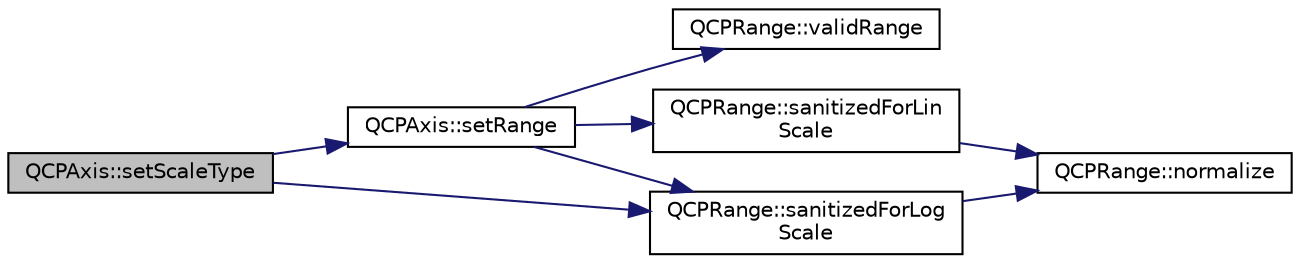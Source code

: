 digraph "QCPAxis::setScaleType"
{
  edge [fontname="Helvetica",fontsize="10",labelfontname="Helvetica",labelfontsize="10"];
  node [fontname="Helvetica",fontsize="10",shape=record];
  rankdir="LR";
  Node728 [label="QCPAxis::setScaleType",height=0.2,width=0.4,color="black", fillcolor="grey75", style="filled", fontcolor="black"];
  Node728 -> Node729 [color="midnightblue",fontsize="10",style="solid",fontname="Helvetica"];
  Node729 [label="QCPAxis::setRange",height=0.2,width=0.4,color="black", fillcolor="white", style="filled",URL="$class_q_c_p_axis.html#aebdfea5d44c3a0ad2b4700cd4d25b641"];
  Node729 -> Node730 [color="midnightblue",fontsize="10",style="solid",fontname="Helvetica"];
  Node730 [label="QCPRange::validRange",height=0.2,width=0.4,color="black", fillcolor="white", style="filled",URL="$class_q_c_p_range.html#ab38bd4841c77c7bb86c9eea0f142dcc0"];
  Node729 -> Node731 [color="midnightblue",fontsize="10",style="solid",fontname="Helvetica"];
  Node731 [label="QCPRange::sanitizedForLog\lScale",height=0.2,width=0.4,color="black", fillcolor="white", style="filled",URL="$class_q_c_p_range.html#a3d66288d66e1d6df3636075eb42502ee"];
  Node731 -> Node732 [color="midnightblue",fontsize="10",style="solid",fontname="Helvetica"];
  Node732 [label="QCPRange::normalize",height=0.2,width=0.4,color="black", fillcolor="white", style="filled",URL="$class_q_c_p_range.html#af914a7740269b0604d0827c634a878a9"];
  Node729 -> Node733 [color="midnightblue",fontsize="10",style="solid",fontname="Helvetica"];
  Node733 [label="QCPRange::sanitizedForLin\lScale",height=0.2,width=0.4,color="black", fillcolor="white", style="filled",URL="$class_q_c_p_range.html#a808751fdd9b17ef52327ba011df2e5f1"];
  Node733 -> Node732 [color="midnightblue",fontsize="10",style="solid",fontname="Helvetica"];
  Node728 -> Node731 [color="midnightblue",fontsize="10",style="solid",fontname="Helvetica"];
}
